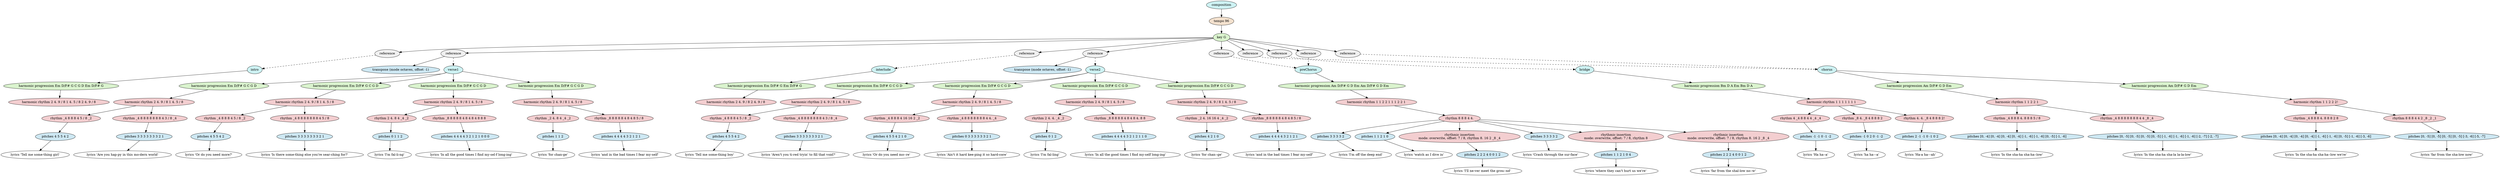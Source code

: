 digraph compositionModel {
    graph [ordering="out"];
    n0 [fillcolor="#cef2f3",style="filled",label="composition"];
    n1 [fillcolor="#f3e1ce",style="filled",label="tempo 96"];
    n0 -> n1;
    n2 [fillcolor="#daf3ce",style="filled",label="key G"];
    n1 -> n2;
    n3 [fillcolor="#f0f0f0",style="filled",label="reference"];
    n2 -> n3;
    n4 [fillcolor="#f0f0f0",style="filled",label="reference"];
    n2 -> n4;
    n5 [fillcolor="#cee8f3",style="filled",label="transpose (mode octaves, offset -1)"];
    n4 -> n5;
    n6 [fillcolor="#f0f0f0",style="filled",label="reference"];
    n2 -> n6;
    n7 [fillcolor="#f0f0f0",style="filled",label="reference"];
    n2 -> n7;
    n8 [fillcolor="#cee8f3",style="filled",label="transpose (mode octaves, offset -1)"];
    n7 -> n8;
    n9 [fillcolor="#f0f0f0",style="filled",label="reference"];
    n2 -> n9;
    n10 [fillcolor="#f0f0f0",style="filled",label="reference"];
    n2 -> n10;
    n11 [fillcolor="#f0f0f0",style="filled",label="reference"];
    n2 -> n11;
    n12 [fillcolor="#f0f0f0",style="filled",label="reference"];
    n2 -> n12;
    n13 [fillcolor="#f0f0f0",style="filled",label="reference"];
    n2 -> n13;
    n14 [fillcolor="#cef2f3",style="filled",label="intro"];
    n15 [fillcolor="#daf3ce",style="filled",label="harmonic progression Em D/F# G C G D Em D/F# G"];
    n14 -> n15;
    n16 [fillcolor="#f3ced0",style="filled",label="harmonic rhythm 2 4. 9 / 8 1 4. 5 / 8 2 4. 9 / 8"];
    n15 -> n16;
    n17 [fillcolor="#cef2f3",style="filled",label="verse1"];
    n18 [fillcolor="#daf3ce",style="filled",label="harmonic progression Em D/F# G C G D"];
    n17 -> n18;
    n19 [fillcolor="#f3ced0",style="filled",label="harmonic rhythm 2 4. 9 / 8 1 4. 5 / 8"];
    n18 -> n19;
    n20 [fillcolor="#f3ced0",style="filled",label="rhythm _4 8 8 8 4 5 / 8 _2"];
    n19 -> n20;
    n21 [fillcolor="#cee8f3",style="filled",label="pitches 4 5 5 4 2"];
    n20 -> n21;
    n22 [fillcolor="white",style="filled",label="lyrics 'Tell me some-thing girl'"];
    n21 -> n22;
    n23 [fillcolor="#f3ced0",style="filled",label="rhythm _4 8 8 8 8 8 8 8 4 3 / 8 _4"];
    n19 -> n23;
    n24 [fillcolor="#cee8f3",style="filled",label="pitches 3 3 3 3 3 3 3 2 1"];
    n23 -> n24;
    n25 [fillcolor="white",style="filled",label="lyrics 'Are you hap-py in this mo-dern world'"];
    n24 -> n25;
    n26 [fillcolor="#daf3ce",style="filled",label="harmonic progression Em D/F# G C G D"];
    n17 -> n26;
    n27 [fillcolor="#f3ced0",style="filled",label="harmonic rhythm 2 4. 9 / 8 1 4. 5 / 8"];
    n26 -> n27;
    n28 [fillcolor="#f3ced0",style="filled",label="rhythm _4 8 8 8 4 5 / 8 _2"];
    n27 -> n28;
    n29 [fillcolor="#cee8f3",style="filled",label="pitches 4 5 5 4 2"];
    n28 -> n29;
    n30 [fillcolor="white",style="filled",label="lyrics 'Or do you need more?'"];
    n29 -> n30;
    n31 [fillcolor="#f3ced0",style="filled",label="rhythm _4 8 8 8 8 8 8 8 4 5 / 8"];
    n27 -> n31;
    n32 [fillcolor="#cee8f3",style="filled",label="pitches 3 3 3 3 3 3 3 2 1"];
    n31 -> n32;
    n33 [fillcolor="white",style="filled",label="lyrics 'Is there some-thing else you're sear-ching for?'"];
    n32 -> n33;
    n34 [fillcolor="#daf3ce",style="filled",label="harmonic progression Em D/F# G C G D"];
    n17 -> n34;
    n35 [fillcolor="#f3ced0",style="filled",label="harmonic rhythm 2 4. 9 / 8 1 4. 5 / 8"];
    n34 -> n35;
    n36 [fillcolor="#f3ced0",style="filled",label="rhythm 2 4. 8 4 _4 _2"];
    n35 -> n36;
    n37 [fillcolor="#cee8f3",style="filled",label="pitches 0 1 1 2"];
    n36 -> n37;
    n38 [fillcolor="white",style="filled",label="lyrics 'I'm fal-li-ng'"];
    n37 -> n38;
    n39 [fillcolor="#f3ced0",style="filled",label="rhythm _8 8 8 8 8 4 8 4 8 4 8 8 8"];
    n35 -> n39;
    n40 [fillcolor="#cee8f3",style="filled",label="pitches 4 4 4 4 3 2 1 2 1 0 0 0"];
    n39 -> n40;
    n41 [fillcolor="white",style="filled",label="lyrics 'In all the good times I find my-sel-f long-ing'"];
    n40 -> n41;
    n42 [fillcolor="#daf3ce",style="filled",label="harmonic progression Em D/F# G C G D"];
    n17 -> n42;
    n43 [fillcolor="#f3ced0",style="filled",label="harmonic rhythm 2 4. 9 / 8 1 4. 5 / 8"];
    n42 -> n43;
    n44 [fillcolor="#f3ced0",style="filled",label="rhythm _2 4. 8 4 _4 _2"];
    n43 -> n44;
    n45 [fillcolor="#cee8f3",style="filled",label="pitches 1 1 2"];
    n44 -> n45;
    n46 [fillcolor="white",style="filled",label="lyrics 'for chan-ge'"];
    n45 -> n46;
    n47 [fillcolor="#f3ced0",style="filled",label="rhythm _8 8 8 8 8 4 8 4 8 5 / 8"];
    n43 -> n47;
    n48 [fillcolor="#cee8f3",style="filled",label="pitches 4 4 4 4 3 2 1 2 1"];
    n47 -> n48;
    n49 [fillcolor="white",style="filled",label="lyrics 'and in the bad times I fear my-self'"];
    n48 -> n49;
    n50 [fillcolor="#cef2f3",style="filled",label="interlude"];
    n51 [fillcolor="#daf3ce",style="filled",label="harmonic progression Em D/F# G Em D/F# G"];
    n50 -> n51;
    n52 [fillcolor="#f3ced0",style="filled",label="harmonic rhythm 2 4. 9 / 8 2 4. 9 / 8"];
    n51 -> n52;
    n53 [fillcolor="#cef2f3",style="filled",label="verse2"];
    n54 [fillcolor="#daf3ce",style="filled",label="harmonic progression Em D/F# G C G D"];
    n53 -> n54;
    n55 [fillcolor="#f3ced0",style="filled",label="harmonic rhythm 2 4. 9 / 8 1 4. 5 / 8"];
    n54 -> n55;
    n56 [fillcolor="#f3ced0",style="filled",label="rhythm _4 8 8 8 4 5 / 8 _2"];
    n55 -> n56;
    n57 [fillcolor="#cee8f3",style="filled",label="pitches 4 5 5 4 2"];
    n56 -> n57;
    n58 [fillcolor="white",style="filled",label="lyrics 'Tell me some-thing boy'"];
    n57 -> n58;
    n59 [fillcolor="#f3ced0",style="filled",label="rhythm _4 8 8 8 8 8 8 8 4 3 / 8 _4"];
    n55 -> n59;
    n60 [fillcolor="#cee8f3",style="filled",label="pitches 3 3 3 3 3 3 3 2 1"];
    n59 -> n60;
    n61 [fillcolor="white",style="filled",label="lyrics 'Aren't you ti-red tryin' to fill that void?'"];
    n60 -> n61;
    n62 [fillcolor="#daf3ce",style="filled",label="harmonic progression Em D/F# G C G D"];
    n53 -> n62;
    n63 [fillcolor="#f3ced0",style="filled",label="harmonic rhythm 2 4. 9 / 8 1 4. 5 / 8"];
    n62 -> n63;
    n64 [fillcolor="#f3ced0",style="filled",label="rhythm _4 8 8 8 4 16 16 2 _2"];
    n63 -> n64;
    n65 [fillcolor="#cee8f3",style="filled",label="pitches 4 5 5 4 2 1 0"];
    n64 -> n65;
    n66 [fillcolor="white",style="filled",label="lyrics 'Or do you need mo--re'"];
    n65 -> n66;
    n67 [fillcolor="#f3ced0",style="filled",label="rhythm _4 8 8 8 8 8 8 8 4 4. _4"];
    n63 -> n67;
    n68 [fillcolor="#cee8f3",style="filled",label="pitches 0 3 3 3 3 3 3 2 1"];
    n67 -> n68;
    n69 [fillcolor="white",style="filled",label="lyrics 'Ain't it hard kee-ping it so hard-core'"];
    n68 -> n69;
    n70 [fillcolor="#daf3ce",style="filled",label="harmonic progression Em D/F# G C G D"];
    n53 -> n70;
    n71 [fillcolor="#f3ced0",style="filled",label="harmonic rhythm 2 4. 9 / 8 1 4. 5 / 8"];
    n70 -> n71;
    n72 [fillcolor="#f3ced0",style="filled",label="rhythm 2 4. 4. _4 _2"];
    n71 -> n72;
    n73 [fillcolor="#cee8f3",style="filled",label="pitches 0 1 2"];
    n72 -> n73;
    n74 [fillcolor="white",style="filled",label="lyrics 'I'm fal-ling'"];
    n73 -> n74;
    n75 [fillcolor="#f3ced0",style="filled",label="rhythm _8 8 8 8 8 4 8 4 8 4. 8 8"];
    n71 -> n75;
    n76 [fillcolor="#cee8f3",style="filled",label="pitches 4 4 4 4 3 2 1 2 1 1 0"];
    n75 -> n76;
    n77 [fillcolor="white",style="filled",label="lyrics 'In all the good times I find my-self long-ing'"];
    n76 -> n77;
    n78 [fillcolor="#daf3ce",style="filled",label="harmonic progression Em D/F# G C G D"];
    n53 -> n78;
    n79 [fillcolor="#f3ced0",style="filled",label="harmonic rhythm 2 4. 9 / 8 1 4. 5 / 8"];
    n78 -> n79;
    n80 [fillcolor="#f3ced0",style="filled",label="rhythm _2 4. 16 16 4 _4 _2"];
    n79 -> n80;
    n81 [fillcolor="#cee8f3",style="filled",label="pitches 4 2 1 0"];
    n80 -> n81;
    n82 [fillcolor="white",style="filled",label="lyrics 'for chan--ge'"];
    n81 -> n82;
    n83 [fillcolor="#f3ced0",style="filled",label="rhythm _8 8 8 8 8 4 8 4 8 5 / 8"];
    n79 -> n83;
    n84 [fillcolor="#cee8f3",style="filled",label="pitches 4 4 4 4 3 2 1 2 1"];
    n83 -> n84;
    n85 [fillcolor="white",style="filled",label="lyrics 'and in the bad times I fear my-self'"];
    n84 -> n85;
    n86 [fillcolor="#cef2f3",style="filled",label="preChorus"];
    n87 [fillcolor="#daf3ce",style="filled",label="harmonic progression Am D/F# G D Em Am D/F# G D Em"];
    n86 -> n87;
    n88 [fillcolor="#f3ced0",style="filled",label="harmonic rhythm 1 1 2 2 1 1 1 2 2 1"];
    n87 -> n88;
    n89 [fillcolor="#f3ced0",style="filled",label="rhythm 8 8 8 4 4."];
    n88 -> n89;
    n90 [fillcolor="#cee8f3",style="filled",label="pitches 3 3 3 3 2"];
    n89 -> n90;
    n91 [fillcolor="white",style="filled",label="lyrics 'I'm off the deep end'"];
    n90 -> n91;
    n92 [fillcolor="#cee8f3",style="filled",label="pitches 1 1 2 1 0"];
    n89 -> n92;
    n93 [fillcolor="white",style="filled",label="lyrics 'watch as I dive in'"];
    n92 -> n93;
    n94 [fillcolor="#f3ced0",style="filled",label="rhythmic insertion
mode: overwrite, offset: 7 / 8, rhythm 8. 16 2 _8 _4"];
    n89 -> n94;
    n95 [fillcolor="#cee8f3",style="filled",label="pitches 2 2 2 4 0 0 1 2"];
    n94 -> n95;
    n96 [fillcolor="white",style="filled",label="lyrics 'I'll ne-ver meet the grou--nd'"];
    n95 -> n96;
    n97 [fillcolor="#cee8f3",style="filled",label="pitches 3 3 3 3 2"];
    n89 -> n97;
    n98 [fillcolor="white",style="filled",label="lyrics 'Crash through the sur-face'"];
    n97 -> n98;
    n99 [fillcolor="#f3ced0",style="filled",label="rhythmic insertion
mode: overwrite, offset: 7 / 8, rhythm 8"];
    n89 -> n99;
    n100 [fillcolor="#cee8f3",style="filled",label="pitches 1 1 2 1 0 4"];
    n99 -> n100;
    n101 [fillcolor="white",style="filled",label="lyrics 'where they can't hurt us we're'"];
    n100 -> n101;
    n102 [fillcolor="#f3ced0",style="filled",label="rhythmic insertion
mode: overwrite, offset: 7 / 8, rhythm 8. 16 2 _8 _4"];
    n89 -> n102;
    n103 [fillcolor="#cee8f3",style="filled",label="pitches 2 2 2 4 0 0 1 2"];
    n102 -> n103;
    n104 [fillcolor="white",style="filled",label="lyrics 'far from the shal-low no--w'"];
    n103 -> n104;
    n105 [fillcolor="#cef2f3",style="filled",label="chorus"];
    n106 [fillcolor="#daf3ce",style="filled",label="harmonic progression Am D/F# G D Em"];
    n105 -> n106;
    n107 [fillcolor="#f3ced0",style="filled",label="harmonic rhythm 1 1 2 2 1"];
    n106 -> n107;
    n108 [fillcolor="#f3ced0",style="filled",label="rhythm _4 8 8 8 4. 8 8 8 5 / 8"];
    n107 -> n108;
    n109 [fillcolor="#cee8f3",style="filled",label="pitches [0, -4] [0, -4] [0, -4] [0, -4] [-1, -6] [-1, -6] [0, -5] [-1, -6]"];
    n108 -> n109;
    n110 [fillcolor="white",style="filled",label="lyrics 'In the sha-ha sha-ha--low'"];
    n109 -> n110;
    n111 [fillcolor="#f3ced0",style="filled",label="rhythm _4 8 8 8 8 8 8 8 4 4 _8 _4"];
    n107 -> n111;
    n112 [fillcolor="#cee8f3",style="filled",label="pitches [0, -5] [0, -5] [0, -5] [0, -5] [-1, -6] [-1, -6] [-1, -6] [-2, -7] [-2, -7]"];
    n111 -> n112;
    n113 [fillcolor="white",style="filled",label="lyrics 'In the sha-ha sha-la la-la-low'"];
    n112 -> n113;
    n114 [fillcolor="#daf3ce",style="filled",label="harmonic progression Am D/F# G D Em"];
    n105 -> n114;
    n115 [fillcolor="#f3ced0",style="filled",label="harmonic rhythm 1 1 2 2 2!"];
    n114 -> n115;
    n116 [fillcolor="#f3ced0",style="filled",label="rhythm _4 8 8 8 4. 8 8 8 2 8"];
    n115 -> n116;
    n117 [fillcolor="#cee8f3",style="filled",label="pitches [0, -4] [0, -4] [0, -4] [0, -4] [-1, -6] [-1, -6] [0, -5] [-1, -6] [-3, -6]"];
    n116 -> n117;
    n118 [fillcolor="white",style="filled",label="lyrics 'In the sha-ha sha-ha--low we're'"];
    n117 -> n118;
    n119 [fillcolor="#f3ced0",style="filled",label="rhythm 8 8 8 4 4 2 _8 _2 _1"];
    n115 -> n119;
    n120 [fillcolor="#cee8f3",style="filled",label="pitches [0, -5] [0, -5] [0, -5] [0, -5] [-3, -6] [-5, -7]"];
    n119 -> n120;
    n121 [fillcolor="white",style="filled",label="lyrics 'far from the sha-low now'"];
    n120 -> n121;
    n122 [fillcolor="#cef2f3",style="filled",label="bridge"];
    n123 [fillcolor="#daf3ce",style="filled",label="harmonic progression Bm D A Em Bm D A"];
    n122 -> n123;
    n124 [fillcolor="#f3ced0",style="filled",label="harmonic rhythm 1 1 1 1 1 1 1"];
    n123 -> n124;
    n125 [fillcolor="#f3ced0",style="filled",label="rhythm 4 _4 8 8 4 4 _4 _4"];
    n124 -> n125;
    n126 [fillcolor="#cee8f3",style="filled",label="pitches -1 -1 0 -1 -2"];
    n125 -> n126;
    n127 [fillcolor="white",style="filled",label="lyrics 'Ha ha--a'"];
    n126 -> n127;
    n128 [fillcolor="#f3ced0",style="filled",label="rhythm _8 4. _8 4 8 8 8 2"];
    n124 -> n128;
    n129 [fillcolor="#cee8f3",style="filled",label="pitches -1 0 2 0 -1 -2"];
    n128 -> n129;
    n130 [fillcolor="white",style="filled",label="lyrics 'ha ha---a'"];
    n129 -> n130;
    n131 [fillcolor="#f3ced0",style="filled",label="rhythm 4. 4. _8 4 8 8 8 2!"];
    n124 -> n131;
    n132 [fillcolor="#cee8f3",style="filled",label="pitches 2 -1 -1 0 -1 0 2"];
    n131 -> n132;
    n133 [fillcolor="white",style="filled",label="lyrics 'Ha-a ha---ah'"];
    n132 -> n133;
    n3 -> n14 [style="dashed"];
    n4 -> n17 [style="dashed"];
    n6 -> n50 [style="dashed"];
    n7 -> n53 [style="dashed"];
    n9 -> n86 [style="dashed"];
    n10 -> n105 [style="dashed"];
    n11 -> n122 [style="dashed"];
    n12 -> n86 [style="dashed"];
    n13 -> n105 [style="dashed"];
}